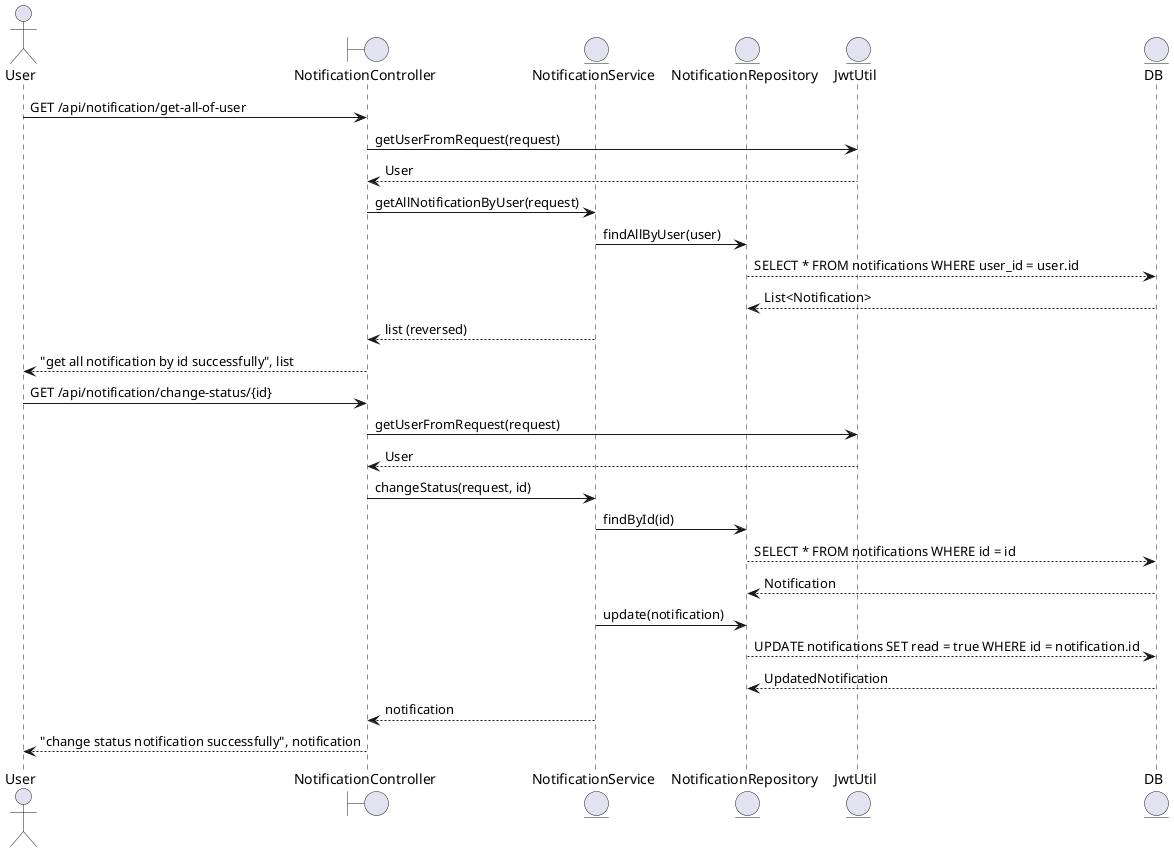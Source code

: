 @startuml

actor User
boundary NotificationController
entity NotificationService
entity NotificationRepository
entity JwtUtil
entity DB

User -> NotificationController : GET /api/notification/get-all-of-user
NotificationController -> JwtUtil : getUserFromRequest(request)
JwtUtil --> NotificationController : User

NotificationController -> NotificationService : getAllNotificationByUser(request)
NotificationService -> NotificationRepository : findAllByUser(user)
NotificationRepository --> DB : SELECT * FROM notifications WHERE user_id = user.id
DB --> NotificationRepository : List<Notification>

NotificationService --> NotificationController : list (reversed)
NotificationController --> User : "get all notification by id successfully", list

User -> NotificationController : GET /api/notification/change-status/{id}
NotificationController -> JwtUtil : getUserFromRequest(request)
JwtUtil --> NotificationController : User

NotificationController -> NotificationService : changeStatus(request, id)
NotificationService -> NotificationRepository : findById(id)
NotificationRepository --> DB : SELECT * FROM notifications WHERE id = id
DB --> NotificationRepository : Notification

NotificationService -> NotificationRepository : update(notification)
NotificationRepository --> DB : UPDATE notifications SET read = true WHERE id = notification.id
DB --> NotificationRepository : UpdatedNotification

NotificationService --> NotificationController : notification
NotificationController --> User : "change status notification successfully", notification


@enduml
